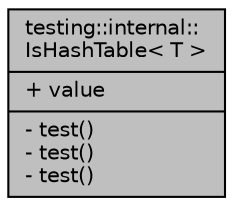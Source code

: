 digraph "testing::internal::IsHashTable&lt; T &gt;"
{
 // INTERACTIVE_SVG=YES
 // LATEX_PDF_SIZE
  edge [fontname="Helvetica",fontsize="10",labelfontname="Helvetica",labelfontsize="10"];
  node [fontname="Helvetica",fontsize="10",shape=record];
  Node1 [label="{testing::internal::\lIsHashTable\< T \>\n|+ value\l|- test()\l- test()\l- test()\l}",height=0.2,width=0.4,color="black", fillcolor="grey75", style="filled", fontcolor="black",tooltip=" "];
}
